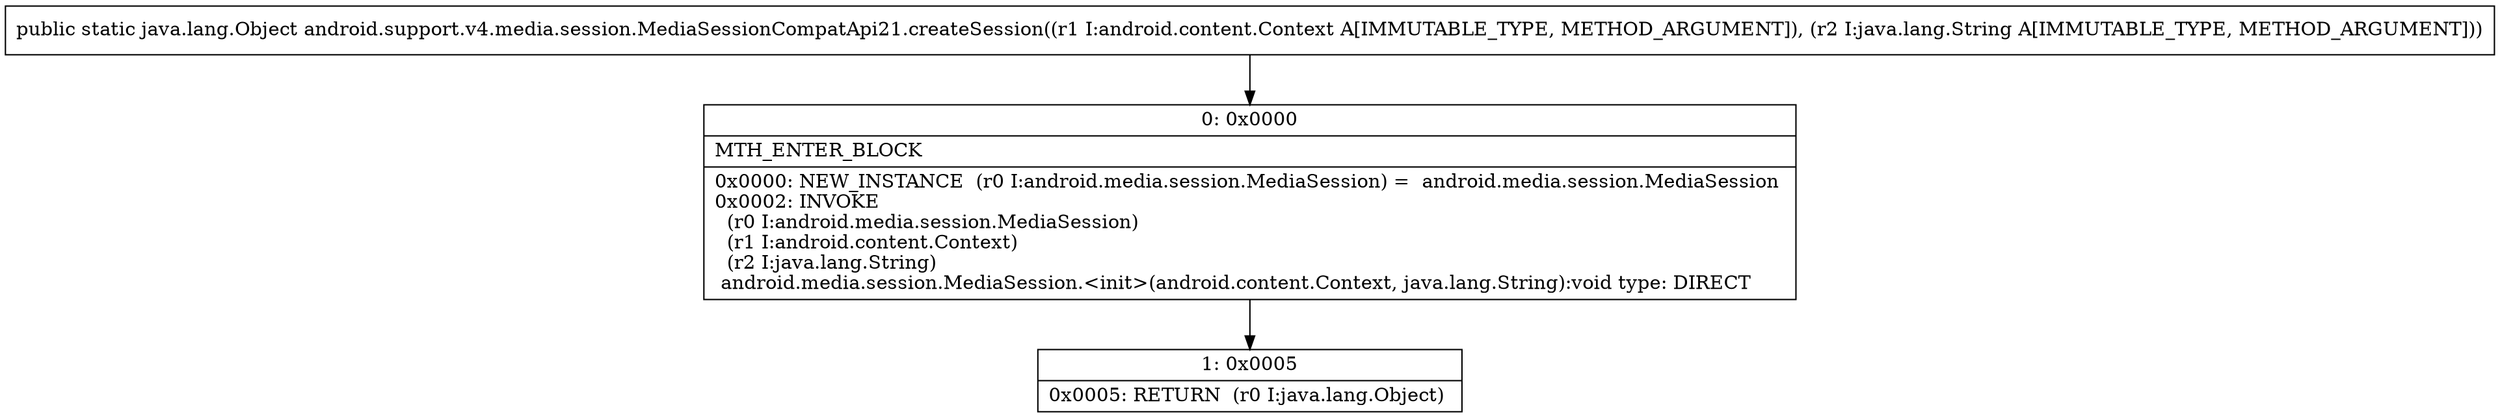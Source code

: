 digraph "CFG forandroid.support.v4.media.session.MediaSessionCompatApi21.createSession(Landroid\/content\/Context;Ljava\/lang\/String;)Ljava\/lang\/Object;" {
Node_0 [shape=record,label="{0\:\ 0x0000|MTH_ENTER_BLOCK\l|0x0000: NEW_INSTANCE  (r0 I:android.media.session.MediaSession) =  android.media.session.MediaSession \l0x0002: INVOKE  \l  (r0 I:android.media.session.MediaSession)\l  (r1 I:android.content.Context)\l  (r2 I:java.lang.String)\l android.media.session.MediaSession.\<init\>(android.content.Context, java.lang.String):void type: DIRECT \l}"];
Node_1 [shape=record,label="{1\:\ 0x0005|0x0005: RETURN  (r0 I:java.lang.Object) \l}"];
MethodNode[shape=record,label="{public static java.lang.Object android.support.v4.media.session.MediaSessionCompatApi21.createSession((r1 I:android.content.Context A[IMMUTABLE_TYPE, METHOD_ARGUMENT]), (r2 I:java.lang.String A[IMMUTABLE_TYPE, METHOD_ARGUMENT])) }"];
MethodNode -> Node_0;
Node_0 -> Node_1;
}

